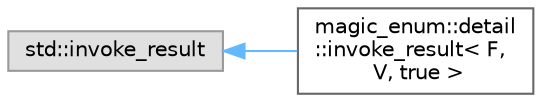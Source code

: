 digraph "クラス階層図"
{
 // LATEX_PDF_SIZE
  bgcolor="transparent";
  edge [fontname=Helvetica,fontsize=10,labelfontname=Helvetica,labelfontsize=10];
  node [fontname=Helvetica,fontsize=10,shape=box,height=0.2,width=0.4];
  rankdir="LR";
  Node0 [id="Node000000",label="std::invoke_result",height=0.2,width=0.4,color="grey60", fillcolor="#E0E0E0", style="filled",tooltip=" "];
  Node0 -> Node1 [id="edge37_Node000000_Node000001",dir="back",color="steelblue1",style="solid",tooltip=" "];
  Node1 [id="Node000001",label="magic_enum::detail\l::invoke_result\< F,\l V, true \>",height=0.2,width=0.4,color="grey40", fillcolor="white", style="filled",URL="$structmagic__enum_1_1detail_1_1invoke__result_3_01_f_00_01_v_00_01true_01_4.html",tooltip=" "];
}
